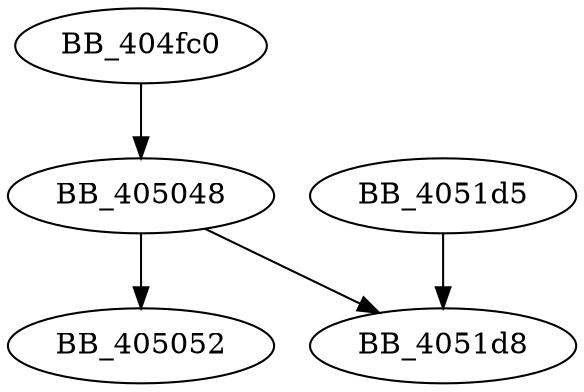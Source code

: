 DiGraph sub_404FC0{
BB_404fc0->BB_405048
BB_405048->BB_405052
BB_405048->BB_4051d8
BB_4051d5->BB_4051d8
}
